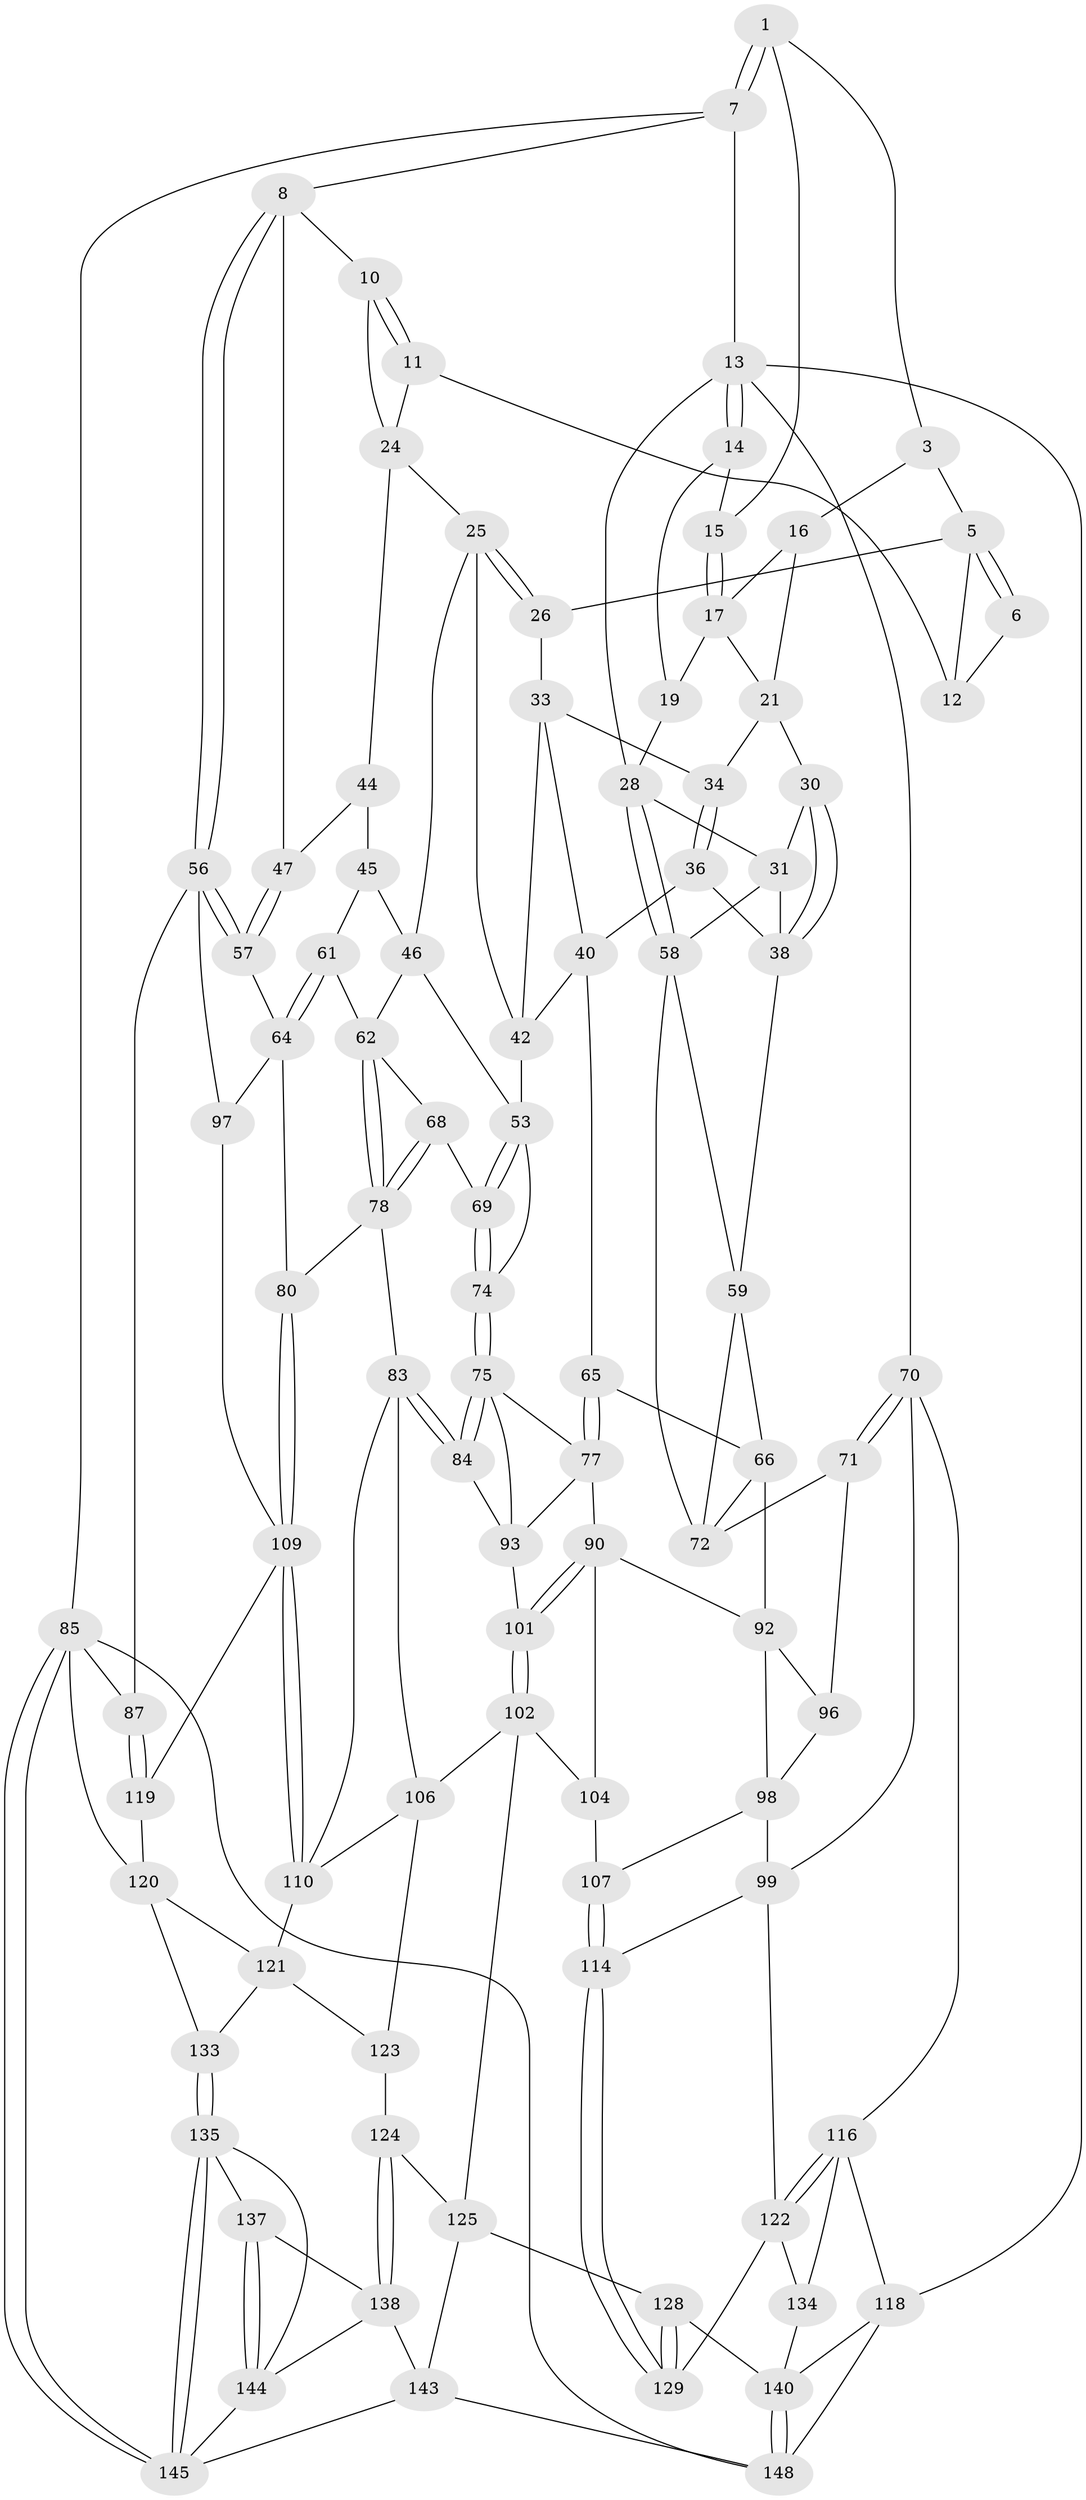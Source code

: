 // Generated by graph-tools (version 1.1) at 2025/24/03/03/25 07:24:32]
// undirected, 92 vertices, 201 edges
graph export_dot {
graph [start="1"]
  node [color=gray90,style=filled];
  1 [pos="+0.8470188811575594+0",super="+2"];
  3 [pos="+0.5611523410929137+0.01826772099509492",super="+4"];
  5 [pos="+0.5814064086253146+0.08613114696036098",super="+23"];
  6 [pos="+0.7204413196681348+0"];
  7 [pos="+1+0"];
  8 [pos="+1+0",super="+9"];
  10 [pos="+0.8648290342741107+0.10942251006536734"];
  11 [pos="+0.7570915568387615+0.0988604688152782"];
  12 [pos="+0.7188415826734902+0.0815053516270148"];
  13 [pos="+0+0",super="+27"];
  14 [pos="+0.23854932894753442+0"];
  15 [pos="+0.24677516157698107+0"];
  16 [pos="+0.4094923382557139+0.03147314192180937",super="+20"];
  17 [pos="+0.36315190609842174+0.016904876965239055",super="+18"];
  19 [pos="+0.1803560149748431+0.07383283587435985"];
  21 [pos="+0.4346758151171314+0.13810183361943498",super="+22"];
  24 [pos="+0.6793811230357976+0.19162078413265693",super="+43"];
  25 [pos="+0.6563081863110413+0.1935641359240226",super="+41"];
  26 [pos="+0.5887775990364478+0.12459913542281172"];
  28 [pos="+0+0.22067252340390117",super="+29"];
  30 [pos="+0.35395806717070893+0.1639743830902851"];
  31 [pos="+0.2540022958422126+0.2517057160111542",super="+32"];
  33 [pos="+0.5606994640657178+0.17222819969834263",super="+39"];
  34 [pos="+0.5102835808503814+0.19562457128506922",super="+35"];
  36 [pos="+0.4518948025537482+0.28807888601896553",super="+37"];
  38 [pos="+0.43707326259912+0.29592691774923635",super="+55"];
  40 [pos="+0.4676939922408426+0.3205806068800131",super="+50"];
  42 [pos="+0.6181166233768491+0.28096849447157735",super="+49"];
  44 [pos="+0.7586189773801069+0.25390985369968716",super="+48"];
  45 [pos="+0.7060537029128956+0.2929305700746988",super="+51"];
  46 [pos="+0.6696825107198602+0.3005849391977539",super="+52"];
  47 [pos="+0.9065987600263171+0.2501241727231075"];
  53 [pos="+0.6107011344973089+0.37093268312864824",super="+54"];
  56 [pos="+1+0.42205442909911",super="+88"];
  57 [pos="+0.9846541179753415+0.4047288974351729"];
  58 [pos="+0.22420184140809285+0.2662903613889129",super="+60"];
  59 [pos="+0.3262301159148947+0.3689977208618374",super="+67"];
  61 [pos="+0.8022636943581808+0.3722245442811162"];
  62 [pos="+0.7607775049445359+0.3906874967051621",super="+63"];
  64 [pos="+0.8912969475997494+0.4577767280947421",super="+79"];
  65 [pos="+0.47577276587371053+0.42156952851018614"];
  66 [pos="+0.3342463516911507+0.41817570986999225",super="+82"];
  68 [pos="+0.6588646232688545+0.4391576513927313"];
  69 [pos="+0.6537231206727425+0.43909874204045324"];
  70 [pos="+0+0.3921296938727719",super="+100"];
  71 [pos="+0.14814357537098502+0.4402636682474143"];
  72 [pos="+0.18017971331793875+0.42611371398090453",super="+73"];
  74 [pos="+0.6270107739497057+0.44878478417764855"];
  75 [pos="+0.6138653429655891+0.4621893636169499",super="+76"];
  77 [pos="+0.47741625601572657+0.4312916351887583",super="+89"];
  78 [pos="+0.7182819744811383+0.49894656213019034",super="+81"];
  80 [pos="+0.8398111771045624+0.5420554960604991"];
  83 [pos="+0.650896583649638+0.5760535941244881",super="+105"];
  84 [pos="+0.6075525589319568+0.531834989975146"];
  85 [pos="+1+1",super="+86"];
  87 [pos="+1+0.7648680893193536"];
  90 [pos="+0.4373974293988305+0.49942467062493",super="+91"];
  92 [pos="+0.3165885988508391+0.535537088088378",super="+95"];
  93 [pos="+0.5795813227931286+0.5253070804593211",super="+94"];
  96 [pos="+0.16281840374403114+0.49794470306474264"];
  97 [pos="+1+0.631524401683549"];
  98 [pos="+0.14904291162066585+0.6025097731228266",super="+108"];
  99 [pos="+0.126237986381935+0.6154882456061027",super="+115"];
  101 [pos="+0.510480206618479+0.6183255657067754"];
  102 [pos="+0.5111871768243083+0.6788760559790676",super="+103"];
  104 [pos="+0.4375170573373886+0.6942782010239845"];
  106 [pos="+0.6492012636578853+0.5852571497149573",super="+113"];
  107 [pos="+0.29443225867831424+0.6423912630650453"];
  109 [pos="+0.8438280464750846+0.6223293681651745",super="+111"];
  110 [pos="+0.8415733053315448+0.6263774026531945",super="+112"];
  114 [pos="+0.22692352831447807+0.7470522546126991"];
  116 [pos="+0+0.7025058973148306",super="+117"];
  118 [pos="+0+1"];
  119 [pos="+0.966272915785944+0.7684522600906541"];
  120 [pos="+0.953278579379857+0.7697385623571044",super="+132"];
  121 [pos="+0.8688956968624019+0.7380039108183836",super="+126"];
  122 [pos="+0.03420937901714929+0.7403139740589993",super="+131"];
  123 [pos="+0.7097744862526404+0.7439952218049729"];
  124 [pos="+0.6273143751690787+0.7868692826715925"];
  125 [pos="+0.4900810839596468+0.752388977632388",super="+127"];
  128 [pos="+0.3735498536898516+0.9208249997611271",super="+139"];
  129 [pos="+0.23009307432528012+0.7682830209772581",super="+130"];
  133 [pos="+0.8159060579490685+0.8901000783938982"];
  134 [pos="+0.0821113435976772+0.9307190801193673"];
  135 [pos="+0.8081833986020622+0.8989210229992045",super="+136"];
  137 [pos="+0.7419997614483868+0.9153678023210634"];
  138 [pos="+0.6593530395873126+0.8925492760608376",super="+142"];
  140 [pos="+0.1157600637726482+0.948733430003067",super="+141"];
  143 [pos="+0.4371499505397631+1",super="+149"];
  144 [pos="+0.7031787451518312+1",super="+146"];
  145 [pos="+0.9034293968766992+1",super="+147"];
  148 [pos="+0.1356933134436417+1"];
  1 -- 7;
  1 -- 7;
  1 -- 3;
  1 -- 15;
  3 -- 16 [weight=2];
  3 -- 5;
  5 -- 6;
  5 -- 6;
  5 -- 26;
  5 -- 12;
  6 -- 12;
  7 -- 8;
  7 -- 13;
  7 -- 85;
  8 -- 56;
  8 -- 56;
  8 -- 10;
  8 -- 47;
  10 -- 11;
  10 -- 11;
  10 -- 24;
  11 -- 12;
  11 -- 24;
  13 -- 14;
  13 -- 14;
  13 -- 118;
  13 -- 28;
  13 -- 70;
  14 -- 15;
  14 -- 19;
  15 -- 17;
  15 -- 17;
  16 -- 17;
  16 -- 21;
  17 -- 19;
  17 -- 21;
  19 -- 28;
  21 -- 30;
  21 -- 34;
  24 -- 25;
  24 -- 44;
  25 -- 26;
  25 -- 26;
  25 -- 42;
  25 -- 46;
  26 -- 33;
  28 -- 58;
  28 -- 58;
  28 -- 31;
  30 -- 31;
  30 -- 38;
  30 -- 38;
  31 -- 38;
  31 -- 58;
  33 -- 34;
  33 -- 40;
  33 -- 42;
  34 -- 36 [weight=2];
  34 -- 36;
  36 -- 40;
  36 -- 38;
  38 -- 59;
  40 -- 65;
  40 -- 42;
  42 -- 53;
  44 -- 45 [weight=2];
  44 -- 47;
  45 -- 46;
  45 -- 61;
  46 -- 53;
  46 -- 62;
  47 -- 57;
  47 -- 57;
  53 -- 69;
  53 -- 69;
  53 -- 74;
  56 -- 57;
  56 -- 57;
  56 -- 97;
  56 -- 87;
  57 -- 64;
  58 -- 59;
  58 -- 72;
  59 -- 72;
  59 -- 66;
  61 -- 62;
  61 -- 64;
  61 -- 64;
  62 -- 78;
  62 -- 78;
  62 -- 68;
  64 -- 97;
  64 -- 80;
  65 -- 66;
  65 -- 77;
  65 -- 77;
  66 -- 72;
  66 -- 92;
  68 -- 69;
  68 -- 78;
  68 -- 78;
  69 -- 74;
  69 -- 74;
  70 -- 71;
  70 -- 71;
  70 -- 99;
  70 -- 116;
  71 -- 72;
  71 -- 96;
  74 -- 75;
  74 -- 75;
  75 -- 84;
  75 -- 84;
  75 -- 77;
  75 -- 93;
  77 -- 90;
  77 -- 93;
  78 -- 80;
  78 -- 83;
  80 -- 109;
  80 -- 109;
  83 -- 84;
  83 -- 84;
  83 -- 106;
  83 -- 110;
  84 -- 93;
  85 -- 145;
  85 -- 145;
  85 -- 148;
  85 -- 87;
  85 -- 120;
  87 -- 119;
  87 -- 119;
  90 -- 101;
  90 -- 101;
  90 -- 104;
  90 -- 92;
  92 -- 96;
  92 -- 98;
  93 -- 101;
  96 -- 98;
  97 -- 109;
  98 -- 99;
  98 -- 107;
  99 -- 114;
  99 -- 122;
  101 -- 102;
  101 -- 102;
  102 -- 106;
  102 -- 104;
  102 -- 125;
  104 -- 107;
  106 -- 123;
  106 -- 110;
  107 -- 114;
  107 -- 114;
  109 -- 110;
  109 -- 110;
  109 -- 119;
  110 -- 121;
  114 -- 129;
  114 -- 129;
  116 -- 122;
  116 -- 122;
  116 -- 118;
  116 -- 134;
  118 -- 148;
  118 -- 140;
  119 -- 120;
  120 -- 121;
  120 -- 133;
  121 -- 123;
  121 -- 133;
  122 -- 134;
  122 -- 129;
  123 -- 124;
  124 -- 125;
  124 -- 138;
  124 -- 138;
  125 -- 128;
  125 -- 143;
  128 -- 129 [weight=2];
  128 -- 129;
  128 -- 140;
  133 -- 135;
  133 -- 135;
  134 -- 140;
  135 -- 145;
  135 -- 145;
  135 -- 137;
  135 -- 144;
  137 -- 138;
  137 -- 144;
  137 -- 144;
  138 -- 144;
  138 -- 143;
  140 -- 148;
  140 -- 148;
  143 -- 148;
  143 -- 145;
  144 -- 145;
}
